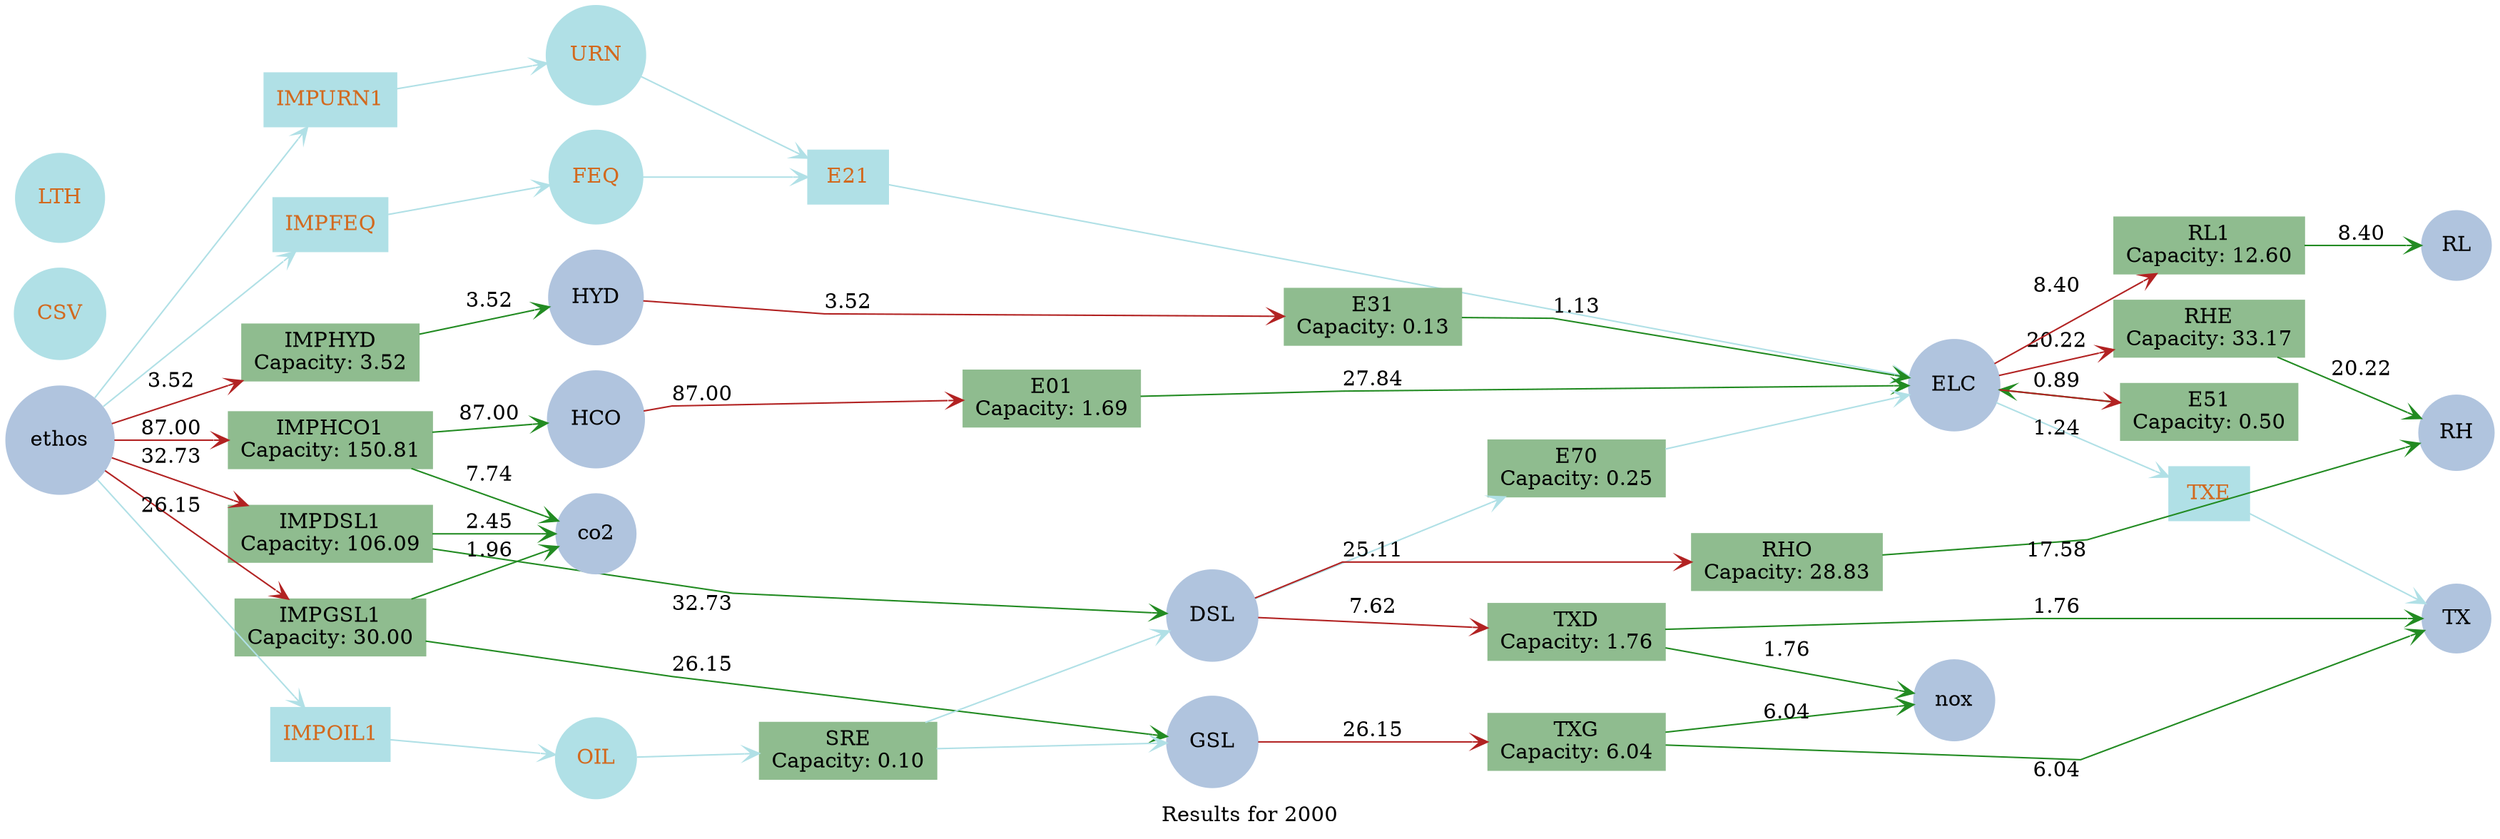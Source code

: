 strict digraph model {
	label = "Results for 2000"

	rankdir = "LR" ;
	smoothtype = "power_dist" ;
	splines = "False" ;

	node [ style="filled" ] ;
	edge [ arrowhead="vee" ] ;

	subgraph unused_techs {
		node [
		  color     = "powderblue",
		  fontcolor = "chocolate",
		  shape     = "box"
		] ;

		"E21" ;
		"IMPFEQ" ;
		"IMPOIL1" ;
		"IMPURN1" ;
		"TXE" ;
	}

	subgraph unused_energy_carriers {
		node [
		  color     = "powderblue",
		  fontcolor = "chocolate",
		  shape     = "circle"
		] ;

		"CSV" ;
		"FEQ" ;
		"LTH" ;
		"OIL" ;
		"URN" ;
	}

	subgraph unused_emissions {
		node [
		  color     = "powderblue",
		  fontcolor = "chocolate",
		  shape     = "circle"
		]

		// no nodes in this section
	}

	subgraph in_use_techs {
		node [
		  color     = "darkseagreen",
		  fontcolor = "black",
		  shape     = "box"
		] ;

		"E01"     [ label="E01\nCapacity: 1.69", href="results_E01_2000.svg" ] ;
		"E31"     [ label="E31\nCapacity: 0.13", href="results_E31_2000.svg" ] ;
		"E51"     [ label="E51\nCapacity: 0.50", href="results_E51_2000.svg" ] ;
		"E70"     [ label="E70\nCapacity: 0.25", href="results_E70_2000.svg" ] ;
		"IMPDSL1" [ label="IMPDSL1\nCapacity: 106.09", href="results_IMPDSL1_2000.svg" ] ;
		"IMPGSL1" [ label="IMPGSL1\nCapacity: 30.00", href="results_IMPGSL1_2000.svg" ] ;
		"IMPHCO1" [ label="IMPHCO1\nCapacity: 150.81", href="results_IMPHCO1_2000.svg" ] ;
		"IMPHYD"  [ label="IMPHYD\nCapacity: 3.52", href="results_IMPHYD_2000.svg" ] ;
		"RHE"     [ label="RHE\nCapacity: 33.17", href="results_RHE_2000.svg" ] ;
		"RHO"     [ label="RHO\nCapacity: 28.83", href="results_RHO_2000.svg" ] ;
		"RL1"     [ label="RL1\nCapacity: 12.60", href="results_RL1_2000.svg" ] ;
		"SRE"     [ label="SRE\nCapacity: 0.10", href="results_SRE_2000.svg" ] ;
		"TXD"     [ label="TXD\nCapacity: 1.76", href="results_TXD_2000.svg" ] ;
		"TXG"     [ label="TXG\nCapacity: 6.04", href="results_TXG_2000.svg" ] ;
	}

	subgraph in_use_energy_carriers {
		node [
		  color     = "lightsteelblue",
		  fontcolor = "black",
		  shape     = "circle"
		] ;

		"DSL"   [ href="../commodities/rc_DSL_2000.svg" ] ;
		"ELC"   [ href="../commodities/rc_ELC_2000.svg" ] ;
		"GSL"   [ href="../commodities/rc_GSL_2000.svg" ] ;
		"HCO"   [ href="../commodities/rc_HCO_2000.svg" ] ;
		"HYD"   [ href="../commodities/rc_HYD_2000.svg" ] ;
		"RH"    [ href="../commodities/rc_RH_2000.svg" ] ;
		"RL"    [ href="../commodities/rc_RL_2000.svg" ] ;
		"TX"    [ href="../commodities/rc_TX_2000.svg" ] ;
		"ethos" [ href="../commodities/rc_ethos_2000.svg" ] ;
	}

	subgraph in_use_emissions {
		node [
		  color     = "lightsteelblue",
		  fontcolor = "black",
		  shape     = "circle"
		] ;

		"co2" ;
		"nox" ;
	}

	subgraph unused_flows {
		edge [ color="powderblue" ]

		"DSL"     -> "E70" ;
		"E21"     -> "ELC" ;
		"E70"     -> "ELC" ;
		"ELC"     -> "TXE" ;
		"FEQ"     -> "E21" ;
		"IMPFEQ"  -> "FEQ" ;
		"IMPOIL1" -> "OIL" ;
		"IMPURN1" -> "URN" ;
		"OIL"     -> "SRE" ;
		"SRE"     -> "DSL" ;
		"SRE"     -> "GSL" ;
		"TXE"     -> "TX" ;
		"URN"     -> "E21" ;
		"ethos"   -> "IMPFEQ" ;
		"ethos"   -> "IMPOIL1" ;
		"ethos"   -> "IMPURN1" ;
	}

	subgraph in_use_flows {
		subgraph inputs {
			edge [ color="firebrick" ] ;

			"DSL"   -> "RHO"     [ label="25.11" ] ;
			"DSL"   -> "TXD"     [ label="7.62" ] ;
			"ELC"   -> "E51"     [ label="1.24" ] ;
			"ELC"   -> "RHE"     [ label="20.22" ] ;
			"ELC"   -> "RL1"     [ label="8.40" ] ;
			"GSL"   -> "TXG"     [ label="26.15" ] ;
			"HCO"   -> "E01"     [ label="87.00" ] ;
			"HYD"   -> "E31"     [ label="3.52" ] ;
			"ethos" -> "IMPDSL1" [ label="32.73" ] ;
			"ethos" -> "IMPGSL1" [ label="26.15" ] ;
			"ethos" -> "IMPHCO1" [ label="87.00" ] ;
			"ethos" -> "IMPHYD"  [ label="3.52" ] ;
		}

		subgraph outputs {
			edge [ color="forestgreen" ] ;

			"E01"     -> "ELC" [ label="27.84" ] ;
			"E31"     -> "ELC" [ label="1.13" ] ;
			"E51"     -> "ELC" [ label="0.89" ] ;
			"IMPDSL1" -> "DSL" [ label="32.73" ] ;
			"IMPDSL1" -> "co2" [ label="2.45" ] ;
			"IMPGSL1" -> "GSL" [ label="26.15" ] ;
			"IMPGSL1" -> "co2" [ label="1.96" ] ;
			"IMPHCO1" -> "HCO" [ label="87.00" ] ;
			"IMPHCO1" -> "co2" [ label="7.74" ] ;
			"IMPHYD"  -> "HYD" [ label="3.52" ] ;
			"RHE"     -> "RH"  [ label="20.22" ] ;
			"RHO"     -> "RH"  [ label="17.58" ] ;
			"RL1"     -> "RL"  [ label="8.40" ] ;
			"TXD"     -> "TX"  [ label="1.76" ] ;
			"TXD"     -> "nox" [ label="1.76" ] ;
			"TXG"     -> "TX"  [ label="6.04" ] ;
			"TXG"     -> "nox" [ label="6.04" ] ;
		}
	}
}
